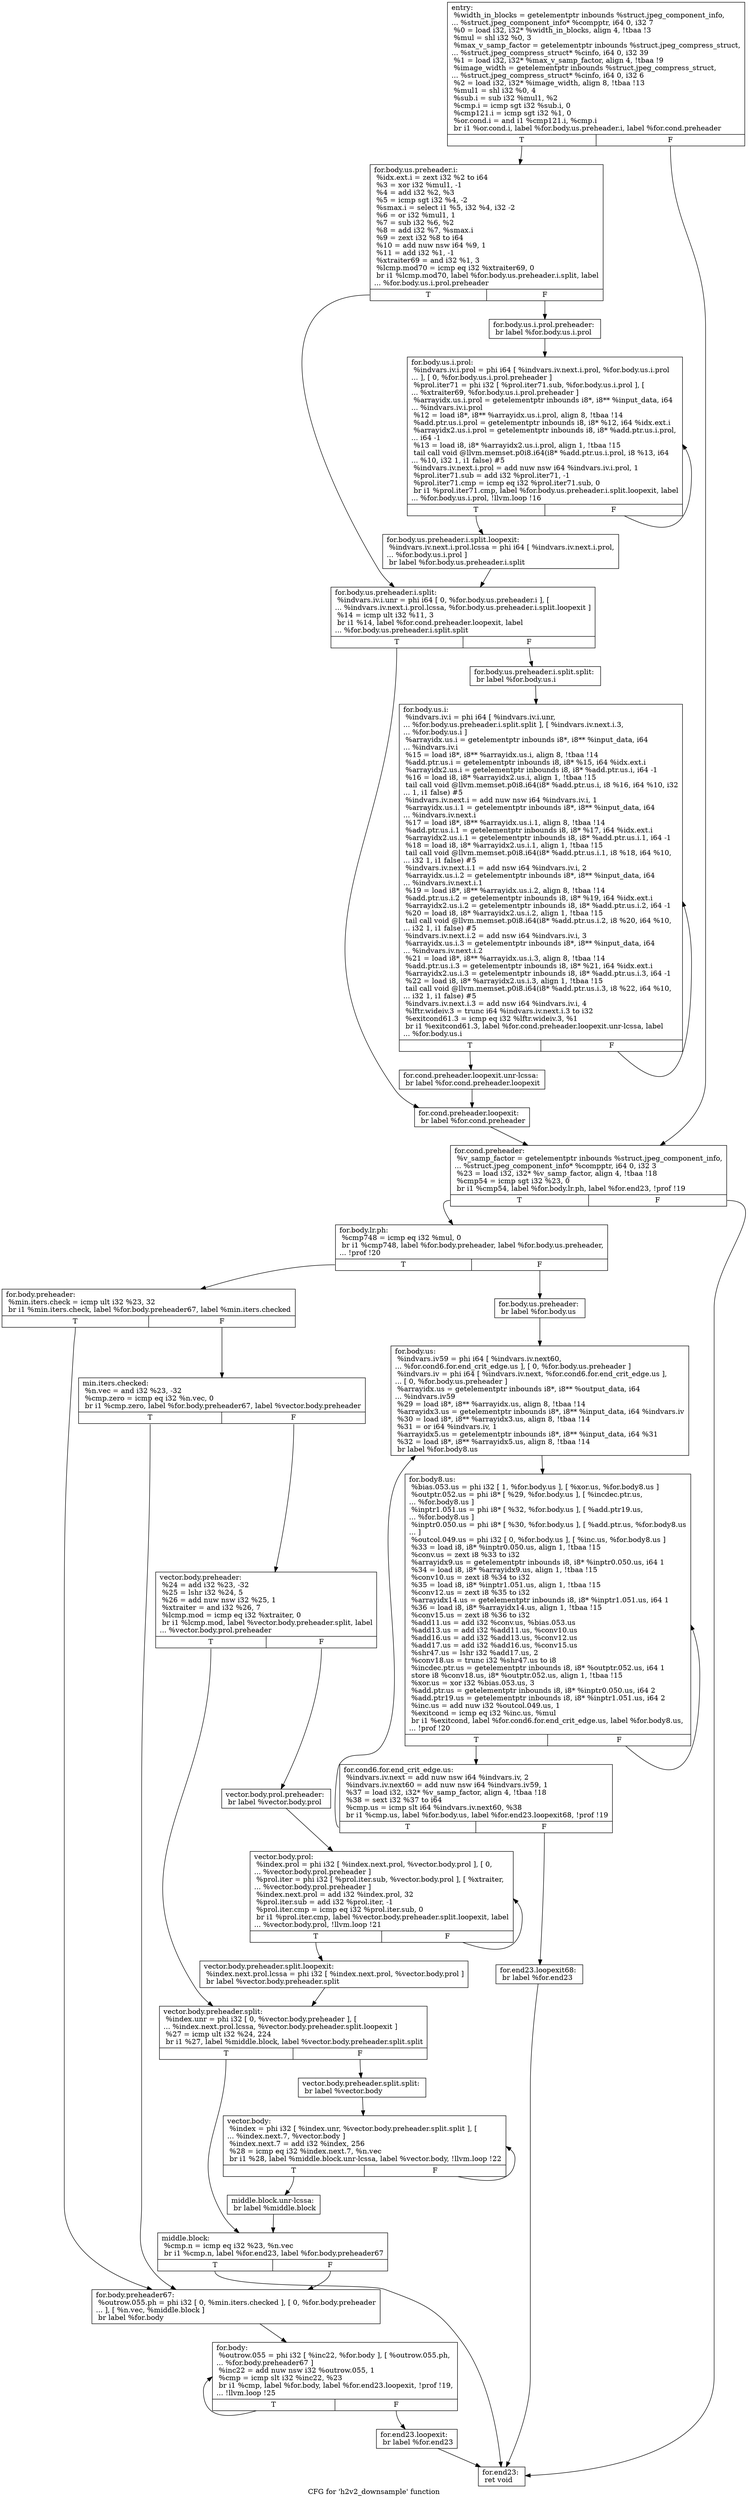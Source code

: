 digraph "CFG for 'h2v2_downsample' function" {
	label="CFG for 'h2v2_downsample' function";

	Node0x58e87c0 [shape=record,label="{entry:\l  %width_in_blocks = getelementptr inbounds %struct.jpeg_component_info,\l... %struct.jpeg_component_info* %compptr, i64 0, i32 7\l  %0 = load i32, i32* %width_in_blocks, align 4, !tbaa !3\l  %mul = shl i32 %0, 3\l  %max_v_samp_factor = getelementptr inbounds %struct.jpeg_compress_struct,\l... %struct.jpeg_compress_struct* %cinfo, i64 0, i32 39\l  %1 = load i32, i32* %max_v_samp_factor, align 4, !tbaa !9\l  %image_width = getelementptr inbounds %struct.jpeg_compress_struct,\l... %struct.jpeg_compress_struct* %cinfo, i64 0, i32 6\l  %2 = load i32, i32* %image_width, align 8, !tbaa !13\l  %mul1 = shl i32 %0, 4\l  %sub.i = sub i32 %mul1, %2\l  %cmp.i = icmp sgt i32 %sub.i, 0\l  %cmp121.i = icmp sgt i32 %1, 0\l  %or.cond.i = and i1 %cmp121.i, %cmp.i\l  br i1 %or.cond.i, label %for.body.us.preheader.i, label %for.cond.preheader\l|{<s0>T|<s1>F}}"];
	Node0x58e87c0:s0 -> Node0x58eb900;
	Node0x58e87c0:s1 -> Node0x58eba00;
	Node0x58eb900 [shape=record,label="{for.body.us.preheader.i:                          \l  %idx.ext.i = zext i32 %2 to i64\l  %3 = xor i32 %mul1, -1\l  %4 = add i32 %2, %3\l  %5 = icmp sgt i32 %4, -2\l  %smax.i = select i1 %5, i32 %4, i32 -2\l  %6 = or i32 %mul1, 1\l  %7 = sub i32 %6, %2\l  %8 = add i32 %7, %smax.i\l  %9 = zext i32 %8 to i64\l  %10 = add nuw nsw i64 %9, 1\l  %11 = add i32 %1, -1\l  %xtraiter69 = and i32 %1, 3\l  %lcmp.mod70 = icmp eq i32 %xtraiter69, 0\l  br i1 %lcmp.mod70, label %for.body.us.preheader.i.split, label\l... %for.body.us.i.prol.preheader\l|{<s0>T|<s1>F}}"];
	Node0x58eb900:s0 -> Node0x58ebc90;
	Node0x58eb900:s1 -> Node0x58ec390;
	Node0x58ec390 [shape=record,label="{for.body.us.i.prol.preheader:                     \l  br label %for.body.us.i.prol\l}"];
	Node0x58ec390 -> Node0x58ec540;
	Node0x58ec540 [shape=record,label="{for.body.us.i.prol:                               \l  %indvars.iv.i.prol = phi i64 [ %indvars.iv.next.i.prol, %for.body.us.i.prol\l... ], [ 0, %for.body.us.i.prol.preheader ]\l  %prol.iter71 = phi i32 [ %prol.iter71.sub, %for.body.us.i.prol ], [\l... %xtraiter69, %for.body.us.i.prol.preheader ]\l  %arrayidx.us.i.prol = getelementptr inbounds i8*, i8** %input_data, i64\l... %indvars.iv.i.prol\l  %12 = load i8*, i8** %arrayidx.us.i.prol, align 8, !tbaa !14\l  %add.ptr.us.i.prol = getelementptr inbounds i8, i8* %12, i64 %idx.ext.i\l  %arrayidx2.us.i.prol = getelementptr inbounds i8, i8* %add.ptr.us.i.prol,\l... i64 -1\l  %13 = load i8, i8* %arrayidx2.us.i.prol, align 1, !tbaa !15\l  tail call void @llvm.memset.p0i8.i64(i8* %add.ptr.us.i.prol, i8 %13, i64\l... %10, i32 1, i1 false) #5\l  %indvars.iv.next.i.prol = add nuw nsw i64 %indvars.iv.i.prol, 1\l  %prol.iter71.sub = add i32 %prol.iter71, -1\l  %prol.iter71.cmp = icmp eq i32 %prol.iter71.sub, 0\l  br i1 %prol.iter71.cmp, label %for.body.us.preheader.i.split.loopexit, label\l... %for.body.us.i.prol, !llvm.loop !16\l|{<s0>T|<s1>F}}"];
	Node0x58ec540:s0 -> Node0x58ed110;
	Node0x58ec540:s1 -> Node0x58ec540;
	Node0x58ed110 [shape=record,label="{for.body.us.preheader.i.split.loopexit:           \l  %indvars.iv.next.i.prol.lcssa = phi i64 [ %indvars.iv.next.i.prol,\l... %for.body.us.i.prol ]\l  br label %for.body.us.preheader.i.split\l}"];
	Node0x58ed110 -> Node0x58ebc90;
	Node0x58ebc90 [shape=record,label="{for.body.us.preheader.i.split:                    \l  %indvars.iv.i.unr = phi i64 [ 0, %for.body.us.preheader.i ], [\l... %indvars.iv.next.i.prol.lcssa, %for.body.us.preheader.i.split.loopexit ]\l  %14 = icmp ult i32 %11, 3\l  br i1 %14, label %for.cond.preheader.loopexit, label\l... %for.body.us.preheader.i.split.split\l|{<s0>T|<s1>F}}"];
	Node0x58ebc90:s0 -> Node0x58ed400;
	Node0x58ebc90:s1 -> Node0x58ed520;
	Node0x58ed520 [shape=record,label="{for.body.us.preheader.i.split.split:              \l  br label %for.body.us.i\l}"];
	Node0x58ed520 -> Node0x58ed6d0;
	Node0x58ed6d0 [shape=record,label="{for.body.us.i:                                    \l  %indvars.iv.i = phi i64 [ %indvars.iv.i.unr,\l... %for.body.us.preheader.i.split.split ], [ %indvars.iv.next.i.3,\l... %for.body.us.i ]\l  %arrayidx.us.i = getelementptr inbounds i8*, i8** %input_data, i64\l... %indvars.iv.i\l  %15 = load i8*, i8** %arrayidx.us.i, align 8, !tbaa !14\l  %add.ptr.us.i = getelementptr inbounds i8, i8* %15, i64 %idx.ext.i\l  %arrayidx2.us.i = getelementptr inbounds i8, i8* %add.ptr.us.i, i64 -1\l  %16 = load i8, i8* %arrayidx2.us.i, align 1, !tbaa !15\l  tail call void @llvm.memset.p0i8.i64(i8* %add.ptr.us.i, i8 %16, i64 %10, i32\l... 1, i1 false) #5\l  %indvars.iv.next.i = add nuw nsw i64 %indvars.iv.i, 1\l  %arrayidx.us.i.1 = getelementptr inbounds i8*, i8** %input_data, i64\l... %indvars.iv.next.i\l  %17 = load i8*, i8** %arrayidx.us.i.1, align 8, !tbaa !14\l  %add.ptr.us.i.1 = getelementptr inbounds i8, i8* %17, i64 %idx.ext.i\l  %arrayidx2.us.i.1 = getelementptr inbounds i8, i8* %add.ptr.us.i.1, i64 -1\l  %18 = load i8, i8* %arrayidx2.us.i.1, align 1, !tbaa !15\l  tail call void @llvm.memset.p0i8.i64(i8* %add.ptr.us.i.1, i8 %18, i64 %10,\l... i32 1, i1 false) #5\l  %indvars.iv.next.i.1 = add nsw i64 %indvars.iv.i, 2\l  %arrayidx.us.i.2 = getelementptr inbounds i8*, i8** %input_data, i64\l... %indvars.iv.next.i.1\l  %19 = load i8*, i8** %arrayidx.us.i.2, align 8, !tbaa !14\l  %add.ptr.us.i.2 = getelementptr inbounds i8, i8* %19, i64 %idx.ext.i\l  %arrayidx2.us.i.2 = getelementptr inbounds i8, i8* %add.ptr.us.i.2, i64 -1\l  %20 = load i8, i8* %arrayidx2.us.i.2, align 1, !tbaa !15\l  tail call void @llvm.memset.p0i8.i64(i8* %add.ptr.us.i.2, i8 %20, i64 %10,\l... i32 1, i1 false) #5\l  %indvars.iv.next.i.2 = add nsw i64 %indvars.iv.i, 3\l  %arrayidx.us.i.3 = getelementptr inbounds i8*, i8** %input_data, i64\l... %indvars.iv.next.i.2\l  %21 = load i8*, i8** %arrayidx.us.i.3, align 8, !tbaa !14\l  %add.ptr.us.i.3 = getelementptr inbounds i8, i8* %21, i64 %idx.ext.i\l  %arrayidx2.us.i.3 = getelementptr inbounds i8, i8* %add.ptr.us.i.3, i64 -1\l  %22 = load i8, i8* %arrayidx2.us.i.3, align 1, !tbaa !15\l  tail call void @llvm.memset.p0i8.i64(i8* %add.ptr.us.i.3, i8 %22, i64 %10,\l... i32 1, i1 false) #5\l  %indvars.iv.next.i.3 = add nsw i64 %indvars.iv.i, 4\l  %lftr.wideiv.3 = trunc i64 %indvars.iv.next.i.3 to i32\l  %exitcond61.3 = icmp eq i32 %lftr.wideiv.3, %1\l  br i1 %exitcond61.3, label %for.cond.preheader.loopexit.unr-lcssa, label\l... %for.body.us.i\l|{<s0>T|<s1>F}}"];
	Node0x58ed6d0:s0 -> Node0x58cc8e0;
	Node0x58ed6d0:s1 -> Node0x58ed6d0;
	Node0x58cc8e0 [shape=record,label="{for.cond.preheader.loopexit.unr-lcssa:            \l  br label %for.cond.preheader.loopexit\l}"];
	Node0x58cc8e0 -> Node0x58ed400;
	Node0x58ed400 [shape=record,label="{for.cond.preheader.loopexit:                      \l  br label %for.cond.preheader\l}"];
	Node0x58ed400 -> Node0x58eba00;
	Node0x58eba00 [shape=record,label="{for.cond.preheader:                               \l  %v_samp_factor = getelementptr inbounds %struct.jpeg_component_info,\l... %struct.jpeg_component_info* %compptr, i64 0, i32 3\l  %23 = load i32, i32* %v_samp_factor, align 4, !tbaa !18\l  %cmp54 = icmp sgt i32 %23, 0\l  br i1 %cmp54, label %for.body.lr.ph, label %for.end23, !prof !19\l|{<s0>T|<s1>F}}"];
	Node0x58eba00:s0 -> Node0x58ccb70;
	Node0x58eba00:s1 -> Node0x58ccc20;
	Node0x58ccb70 [shape=record,label="{for.body.lr.ph:                                   \l  %cmp748 = icmp eq i32 %mul, 0\l  br i1 %cmp748, label %for.body.preheader, label %for.body.us.preheader,\l... !prof !20\l|{<s0>T|<s1>F}}"];
	Node0x58ccb70:s0 -> Node0x58cceb0;
	Node0x58ccb70:s1 -> Node0x58ccf30;
	Node0x58ccf30 [shape=record,label="{for.body.us.preheader:                            \l  br label %for.body.us\l}"];
	Node0x58ccf30 -> Node0x58cd1f0;
	Node0x58cceb0 [shape=record,label="{for.body.preheader:                               \l  %min.iters.check = icmp ult i32 %23, 32\l  br i1 %min.iters.check, label %for.body.preheader67, label %min.iters.checked\l|{<s0>T|<s1>F}}"];
	Node0x58cceb0:s0 -> Node0x58cd3b0;
	Node0x58cceb0:s1 -> Node0x58cd430;
	Node0x58cd3b0 [shape=record,label="{for.body.preheader67:                             \l  %outrow.055.ph = phi i32 [ 0, %min.iters.checked ], [ 0, %for.body.preheader\l... ], [ %n.vec, %middle.block ]\l  br label %for.body\l}"];
	Node0x58cd3b0 -> Node0x58cd790;
	Node0x58cd430 [shape=record,label="{min.iters.checked:                                \l  %n.vec = and i32 %23, -32\l  %cmp.zero = icmp eq i32 %n.vec, 0\l  br i1 %cmp.zero, label %for.body.preheader67, label %vector.body.preheader\l|{<s0>T|<s1>F}}"];
	Node0x58cd430:s0 -> Node0x58cd3b0;
	Node0x58cd430:s1 -> Node0x58cda30;
	Node0x58cda30 [shape=record,label="{vector.body.preheader:                            \l  %24 = add i32 %23, -32\l  %25 = lshr i32 %24, 5\l  %26 = add nuw nsw i32 %25, 1\l  %xtraiter = and i32 %26, 7\l  %lcmp.mod = icmp eq i32 %xtraiter, 0\l  br i1 %lcmp.mod, label %vector.body.preheader.split, label\l... %vector.body.prol.preheader\l|{<s0>T|<s1>F}}"];
	Node0x58cda30:s0 -> Node0x58cde20;
	Node0x58cda30:s1 -> Node0x58cdea0;
	Node0x58cdea0 [shape=record,label="{vector.body.prol.preheader:                       \l  br label %vector.body.prol\l}"];
	Node0x58cdea0 -> Node0x58cdff0;
	Node0x58cdff0 [shape=record,label="{vector.body.prol:                                 \l  %index.prol = phi i32 [ %index.next.prol, %vector.body.prol ], [ 0,\l... %vector.body.prol.preheader ]\l  %prol.iter = phi i32 [ %prol.iter.sub, %vector.body.prol ], [ %xtraiter,\l... %vector.body.prol.preheader ]\l  %index.next.prol = add i32 %index.prol, 32\l  %prol.iter.sub = add i32 %prol.iter, -1\l  %prol.iter.cmp = icmp eq i32 %prol.iter.sub, 0\l  br i1 %prol.iter.cmp, label %vector.body.preheader.split.loopexit, label\l... %vector.body.prol, !llvm.loop !21\l|{<s0>T|<s1>F}}"];
	Node0x58cdff0:s0 -> Node0x58ce550;
	Node0x58cdff0:s1 -> Node0x58cdff0;
	Node0x58ce550 [shape=record,label="{vector.body.preheader.split.loopexit:             \l  %index.next.prol.lcssa = phi i32 [ %index.next.prol, %vector.body.prol ]\l  br label %vector.body.preheader.split\l}"];
	Node0x58ce550 -> Node0x58cde20;
	Node0x58cde20 [shape=record,label="{vector.body.preheader.split:                      \l  %index.unr = phi i32 [ 0, %vector.body.preheader ], [\l... %index.next.prol.lcssa, %vector.body.preheader.split.loopexit ]\l  %27 = icmp ult i32 %24, 224\l  br i1 %27, label %middle.block, label %vector.body.preheader.split.split\l|{<s0>T|<s1>F}}"];
	Node0x58cde20:s0 -> Node0x58cd5e0;
	Node0x58cde20:s1 -> Node0x58ce860;
	Node0x58ce860 [shape=record,label="{vector.body.preheader.split.split:                \l  br label %vector.body\l}"];
	Node0x58ce860 -> Node0x58ce9e0;
	Node0x58ce9e0 [shape=record,label="{vector.body:                                      \l  %index = phi i32 [ %index.unr, %vector.body.preheader.split.split ], [\l... %index.next.7, %vector.body ]\l  %index.next.7 = add i32 %index, 256\l  %28 = icmp eq i32 %index.next.7, %n.vec\l  br i1 %28, label %middle.block.unr-lcssa, label %vector.body, !llvm.loop !22\l|{<s0>T|<s1>F}}"];
	Node0x58ce9e0:s0 -> Node0x58ceca0;
	Node0x58ce9e0:s1 -> Node0x58ce9e0;
	Node0x58ceca0 [shape=record,label="{middle.block.unr-lcssa:                           \l  br label %middle.block\l}"];
	Node0x58ceca0 -> Node0x58cd5e0;
	Node0x58cd5e0 [shape=record,label="{middle.block:                                     \l  %cmp.n = icmp eq i32 %23, %n.vec\l  br i1 %cmp.n, label %for.end23, label %for.body.preheader67\l|{<s0>T|<s1>F}}"];
	Node0x58cd5e0:s0 -> Node0x58ccc20;
	Node0x58cd5e0:s1 -> Node0x58cd3b0;
	Node0x58cd1f0 [shape=record,label="{for.body.us:                                      \l  %indvars.iv59 = phi i64 [ %indvars.iv.next60,\l... %for.cond6.for.end_crit_edge.us ], [ 0, %for.body.us.preheader ]\l  %indvars.iv = phi i64 [ %indvars.iv.next, %for.cond6.for.end_crit_edge.us ],\l... [ 0, %for.body.us.preheader ]\l  %arrayidx.us = getelementptr inbounds i8*, i8** %output_data, i64\l... %indvars.iv59\l  %29 = load i8*, i8** %arrayidx.us, align 8, !tbaa !14\l  %arrayidx3.us = getelementptr inbounds i8*, i8** %input_data, i64 %indvars.iv\l  %30 = load i8*, i8** %arrayidx3.us, align 8, !tbaa !14\l  %31 = or i64 %indvars.iv, 1\l  %arrayidx5.us = getelementptr inbounds i8*, i8** %input_data, i64 %31\l  %32 = load i8*, i8** %arrayidx5.us, align 8, !tbaa !14\l  br label %for.body8.us\l}"];
	Node0x58cd1f0 -> Node0x58f5d60;
	Node0x58f5d60 [shape=record,label="{for.body8.us:                                     \l  %bias.053.us = phi i32 [ 1, %for.body.us ], [ %xor.us, %for.body8.us ]\l  %outptr.052.us = phi i8* [ %29, %for.body.us ], [ %incdec.ptr.us,\l... %for.body8.us ]\l  %inptr1.051.us = phi i8* [ %32, %for.body.us ], [ %add.ptr19.us,\l... %for.body8.us ]\l  %inptr0.050.us = phi i8* [ %30, %for.body.us ], [ %add.ptr.us, %for.body8.us\l... ]\l  %outcol.049.us = phi i32 [ 0, %for.body.us ], [ %inc.us, %for.body8.us ]\l  %33 = load i8, i8* %inptr0.050.us, align 1, !tbaa !15\l  %conv.us = zext i8 %33 to i32\l  %arrayidx9.us = getelementptr inbounds i8, i8* %inptr0.050.us, i64 1\l  %34 = load i8, i8* %arrayidx9.us, align 1, !tbaa !15\l  %conv10.us = zext i8 %34 to i32\l  %35 = load i8, i8* %inptr1.051.us, align 1, !tbaa !15\l  %conv12.us = zext i8 %35 to i32\l  %arrayidx14.us = getelementptr inbounds i8, i8* %inptr1.051.us, i64 1\l  %36 = load i8, i8* %arrayidx14.us, align 1, !tbaa !15\l  %conv15.us = zext i8 %36 to i32\l  %add11.us = add i32 %conv.us, %bias.053.us\l  %add13.us = add i32 %add11.us, %conv10.us\l  %add16.us = add i32 %add13.us, %conv12.us\l  %add17.us = add i32 %add16.us, %conv15.us\l  %shr47.us = lshr i32 %add17.us, 2\l  %conv18.us = trunc i32 %shr47.us to i8\l  %incdec.ptr.us = getelementptr inbounds i8, i8* %outptr.052.us, i64 1\l  store i8 %conv18.us, i8* %outptr.052.us, align 1, !tbaa !15\l  %xor.us = xor i32 %bias.053.us, 3\l  %add.ptr.us = getelementptr inbounds i8, i8* %inptr0.050.us, i64 2\l  %add.ptr19.us = getelementptr inbounds i8, i8* %inptr1.051.us, i64 2\l  %inc.us = add nuw i32 %outcol.049.us, 1\l  %exitcond = icmp eq i32 %inc.us, %mul\l  br i1 %exitcond, label %for.cond6.for.end_crit_edge.us, label %for.body8.us,\l... !prof !20\l|{<s0>T|<s1>F}}"];
	Node0x58f5d60:s0 -> Node0x58cf060;
	Node0x58f5d60:s1 -> Node0x58f5d60;
	Node0x58cf060 [shape=record,label="{for.cond6.for.end_crit_edge.us:                   \l  %indvars.iv.next = add nuw nsw i64 %indvars.iv, 2\l  %indvars.iv.next60 = add nuw nsw i64 %indvars.iv59, 1\l  %37 = load i32, i32* %v_samp_factor, align 4, !tbaa !18\l  %38 = sext i32 %37 to i64\l  %cmp.us = icmp slt i64 %indvars.iv.next60, %38\l  br i1 %cmp.us, label %for.body.us, label %for.end23.loopexit68, !prof !19\l|{<s0>T|<s1>F}}"];
	Node0x58cf060:s0 -> Node0x58cd1f0;
	Node0x58cf060:s1 -> Node0x58e4370;
	Node0x58cd790 [shape=record,label="{for.body:                                         \l  %outrow.055 = phi i32 [ %inc22, %for.body ], [ %outrow.055.ph,\l... %for.body.preheader67 ]\l  %inc22 = add nuw nsw i32 %outrow.055, 1\l  %cmp = icmp slt i32 %inc22, %23\l  br i1 %cmp, label %for.body, label %for.end23.loopexit, !prof !19,\l... !llvm.loop !25\l|{<s0>T|<s1>F}}"];
	Node0x58cd790:s0 -> Node0x58cd790;
	Node0x58cd790:s1 -> Node0x58d8730;
	Node0x58d8730 [shape=record,label="{for.end23.loopexit:                               \l  br label %for.end23\l}"];
	Node0x58d8730 -> Node0x58ccc20;
	Node0x58e4370 [shape=record,label="{for.end23.loopexit68:                             \l  br label %for.end23\l}"];
	Node0x58e4370 -> Node0x58ccc20;
	Node0x58ccc20 [shape=record,label="{for.end23:                                        \l  ret void\l}"];
}

